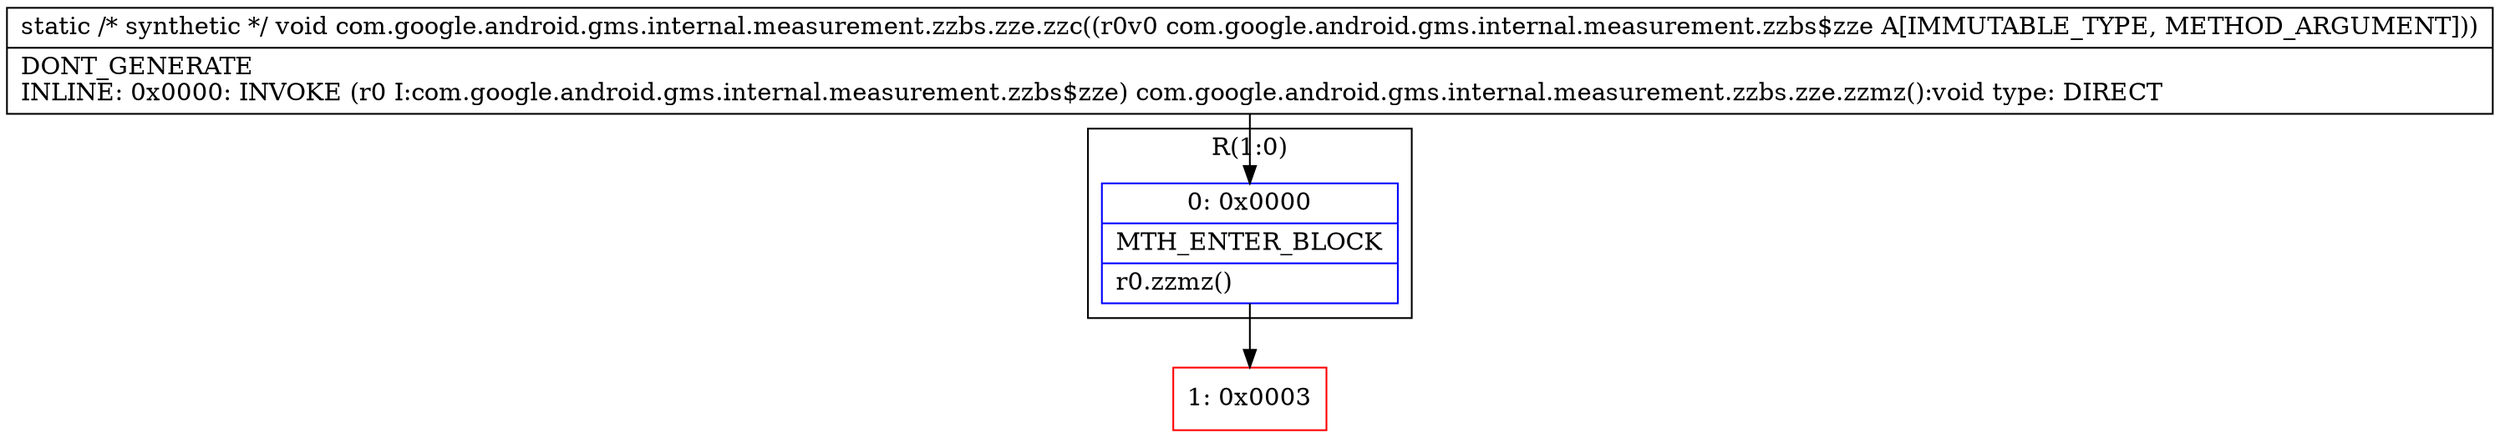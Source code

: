 digraph "CFG forcom.google.android.gms.internal.measurement.zzbs.zze.zzc(Lcom\/google\/android\/gms\/internal\/measurement\/zzbs$zze;)V" {
subgraph cluster_Region_1174002152 {
label = "R(1:0)";
node [shape=record,color=blue];
Node_0 [shape=record,label="{0\:\ 0x0000|MTH_ENTER_BLOCK\l|r0.zzmz()\l}"];
}
Node_1 [shape=record,color=red,label="{1\:\ 0x0003}"];
MethodNode[shape=record,label="{static \/* synthetic *\/ void com.google.android.gms.internal.measurement.zzbs.zze.zzc((r0v0 com.google.android.gms.internal.measurement.zzbs$zze A[IMMUTABLE_TYPE, METHOD_ARGUMENT]))  | DONT_GENERATE\lINLINE: 0x0000: INVOKE  (r0 I:com.google.android.gms.internal.measurement.zzbs$zze) com.google.android.gms.internal.measurement.zzbs.zze.zzmz():void type: DIRECT\l}"];
MethodNode -> Node_0;
Node_0 -> Node_1;
}

